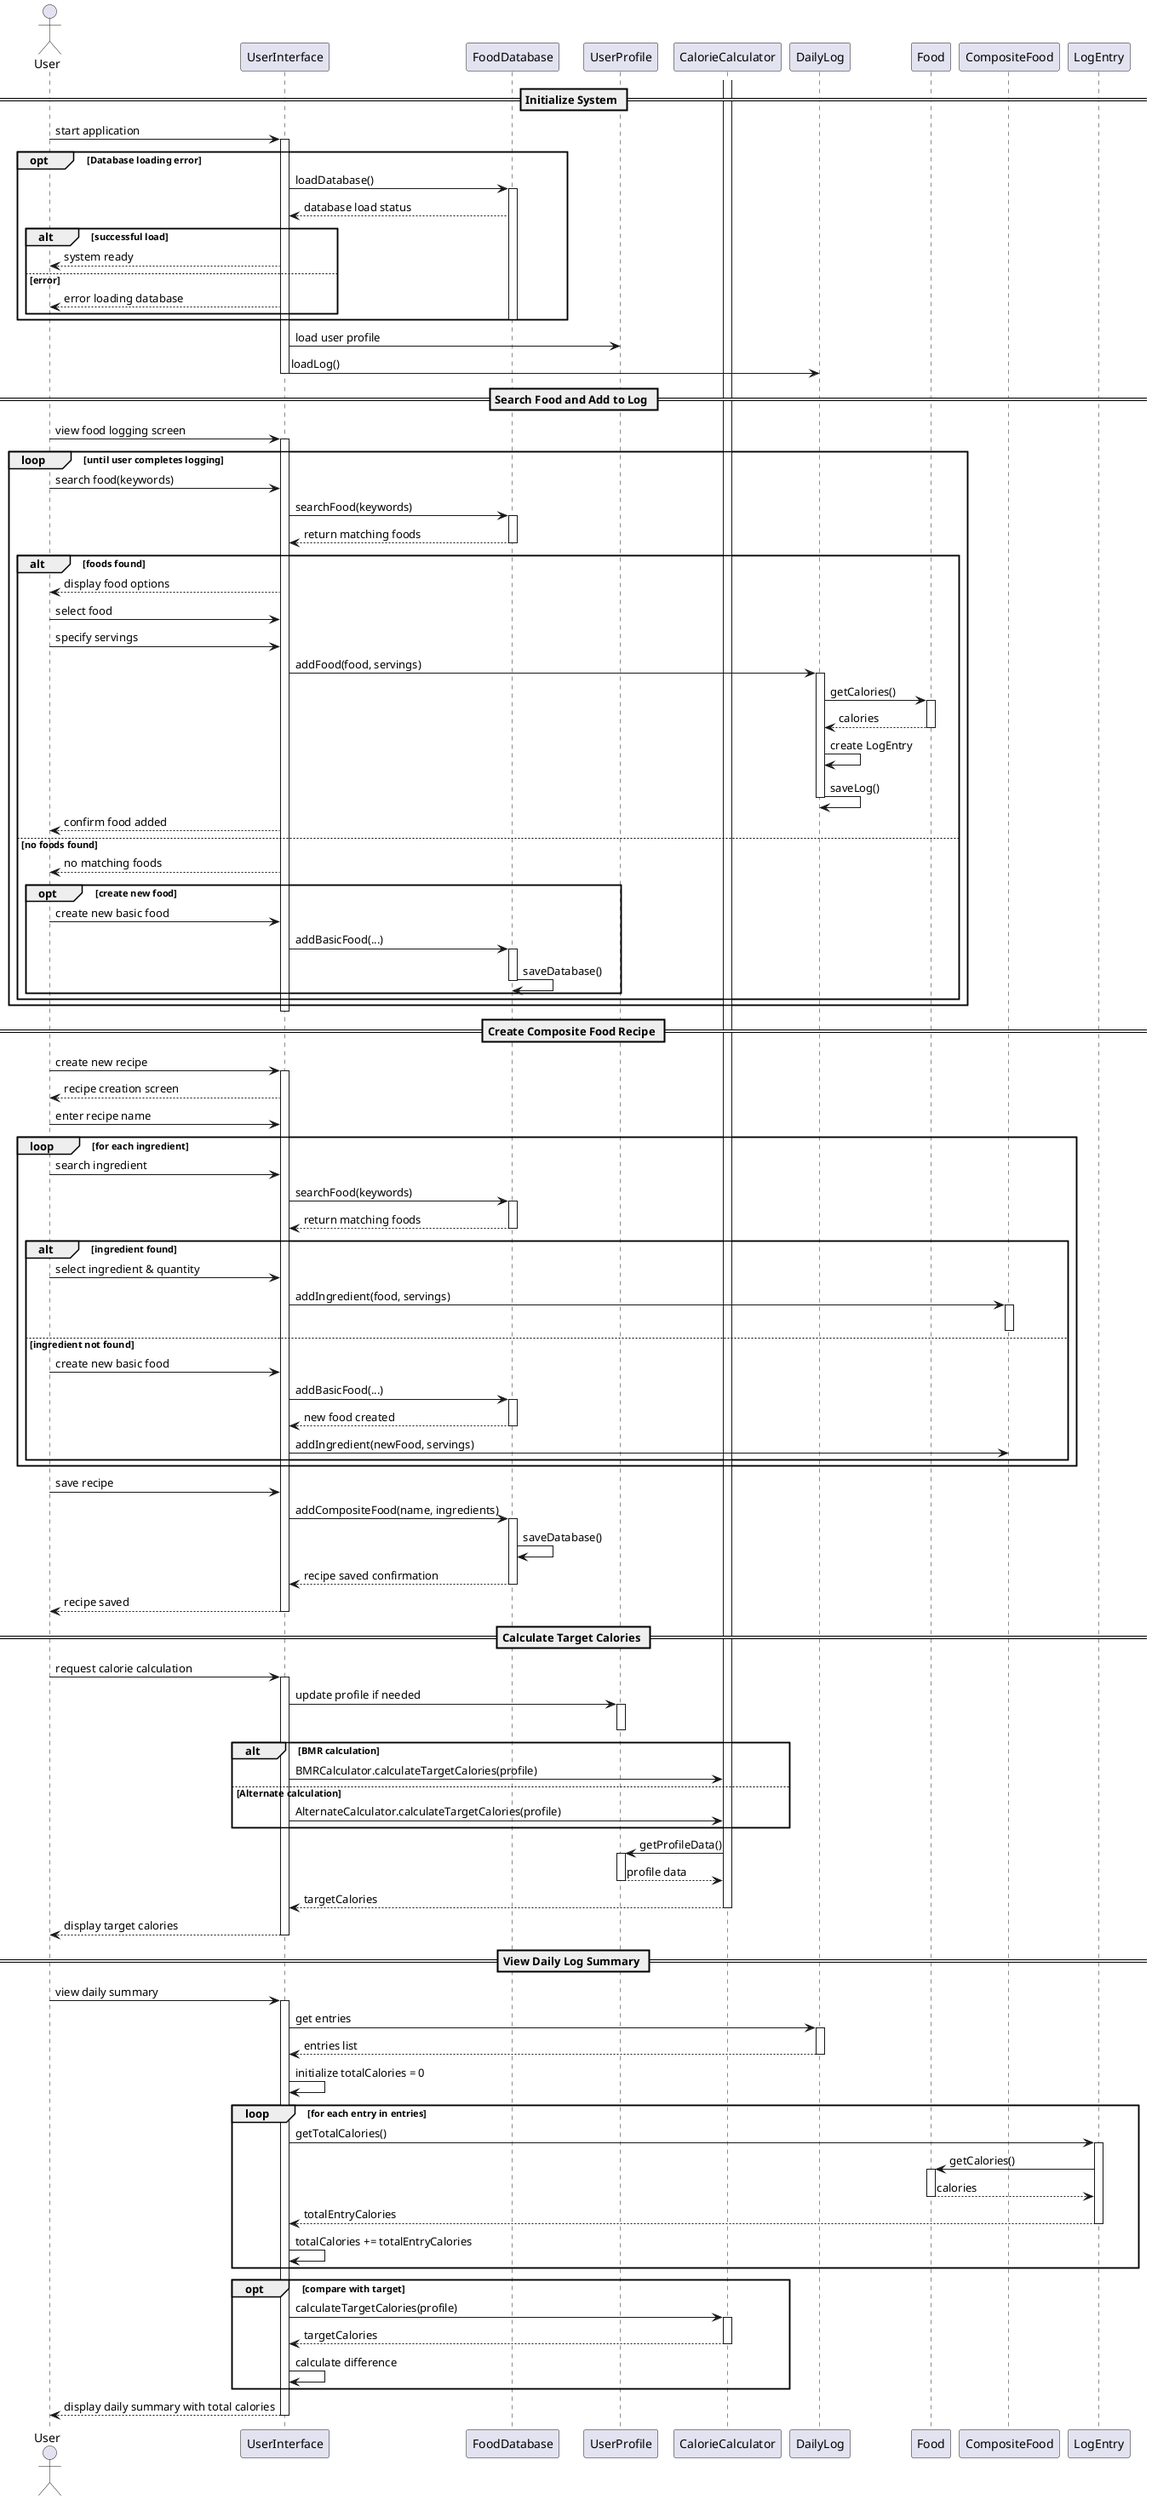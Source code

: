 @startuml Diet Assistant Sequence Diagram

actor User
participant "UserInterface" as UI
participant "FoodDatabase" as DB
participant "UserProfile" as Profile
participant "CalorieCalculator" as Calculator
participant "DailyLog" as Log
participant "Food" as Food
participant "CompositeFood" as CFood

== Initialize System ==
User -> UI: start application
activate UI

opt Database loading error
    UI -> DB: loadDatabase()
    activate DB
    DB --> UI: database load status
    alt successful load
        UI --> User: system ready
    else error
        UI --> User: error loading database
    end
    deactivate DB
end

UI -> Profile: load user profile
UI -> Log: loadLog()
deactivate UI

== Search Food and Add to Log ==
User -> UI: view food logging screen
activate UI

loop until user completes logging
    User -> UI: search food(keywords)
    UI -> DB: searchFood(keywords)
    activate DB
    DB --> UI: return matching foods
    deactivate DB
    
    alt foods found
        UI --> User: display food options
        User -> UI: select food
        User -> UI: specify servings
        
        UI -> Log: addFood(food, servings)
        activate Log
        Log -> Food: getCalories()
        activate Food
        Food --> Log: calories
        deactivate Food
        Log -> Log: create LogEntry
        Log -> Log: saveLog()
        deactivate Log
        
        UI --> User: confirm food added
    else no foods found
        UI --> User: no matching foods
        opt create new food
            User -> UI: create new basic food
            UI -> DB: addBasicFood(...)
            activate DB
            DB -> DB: saveDatabase()
            deactivate DB
        end
    end
end
deactivate UI

== Create Composite Food Recipe ==
User -> UI: create new recipe
activate UI
UI --> User: recipe creation screen

User -> UI: enter recipe name
loop for each ingredient
    User -> UI: search ingredient
    UI -> DB: searchFood(keywords)
    activate DB
    DB --> UI: return matching foods
    deactivate DB
    
    alt ingredient found
        User -> UI: select ingredient & quantity
        UI -> CFood: addIngredient(food, servings)
        activate CFood
        deactivate CFood
    else ingredient not found
        User -> UI: create new basic food
        UI -> DB: addBasicFood(...)
        activate DB
        DB --> UI: new food created
        deactivate DB
        UI -> CFood: addIngredient(newFood, servings)
    end
end

User -> UI: save recipe
UI -> DB: addCompositeFood(name, ingredients)
activate DB
DB -> DB: saveDatabase()
DB --> UI: recipe saved confirmation
deactivate DB
UI --> User: recipe saved
deactivate UI

== Calculate Target Calories ==
User -> UI: request calorie calculation
activate UI
UI -> Profile: update profile if needed
activate Profile
deactivate Profile

alt BMR calculation
    UI -> Calculator: BMRCalculator.calculateTargetCalories(profile)
else Alternate calculation
    UI -> Calculator: AlternateCalculator.calculateTargetCalories(profile)
end
activate Calculator

Calculator -> Profile: getProfileData()
activate Profile
Profile --> Calculator: profile data
deactivate Profile

Calculator --> UI: targetCalories
deactivate Calculator
UI --> User: display target calories
deactivate UI

== View Daily Log Summary ==
User -> UI: view daily summary
activate UI
UI -> Log: get entries
activate Log
Log --> UI: entries list
deactivate Log

UI -> UI: initialize totalCalories = 0

loop for each entry in entries
    UI -> LogEntry: getTotalCalories()
    activate LogEntry
    LogEntry -> Food: getCalories()
    activate Food
    Food --> LogEntry: calories
    deactivate Food
    LogEntry --> UI: totalEntryCalories
    deactivate LogEntry
    UI -> UI: totalCalories += totalEntryCalories
end

opt compare with target
    UI -> Calculator: calculateTargetCalories(profile)
    activate Calculator
    Calculator --> UI: targetCalories
    deactivate Calculator
    UI -> UI: calculate difference
end

UI --> User: display daily summary with total calories
deactivate UI

@enduml